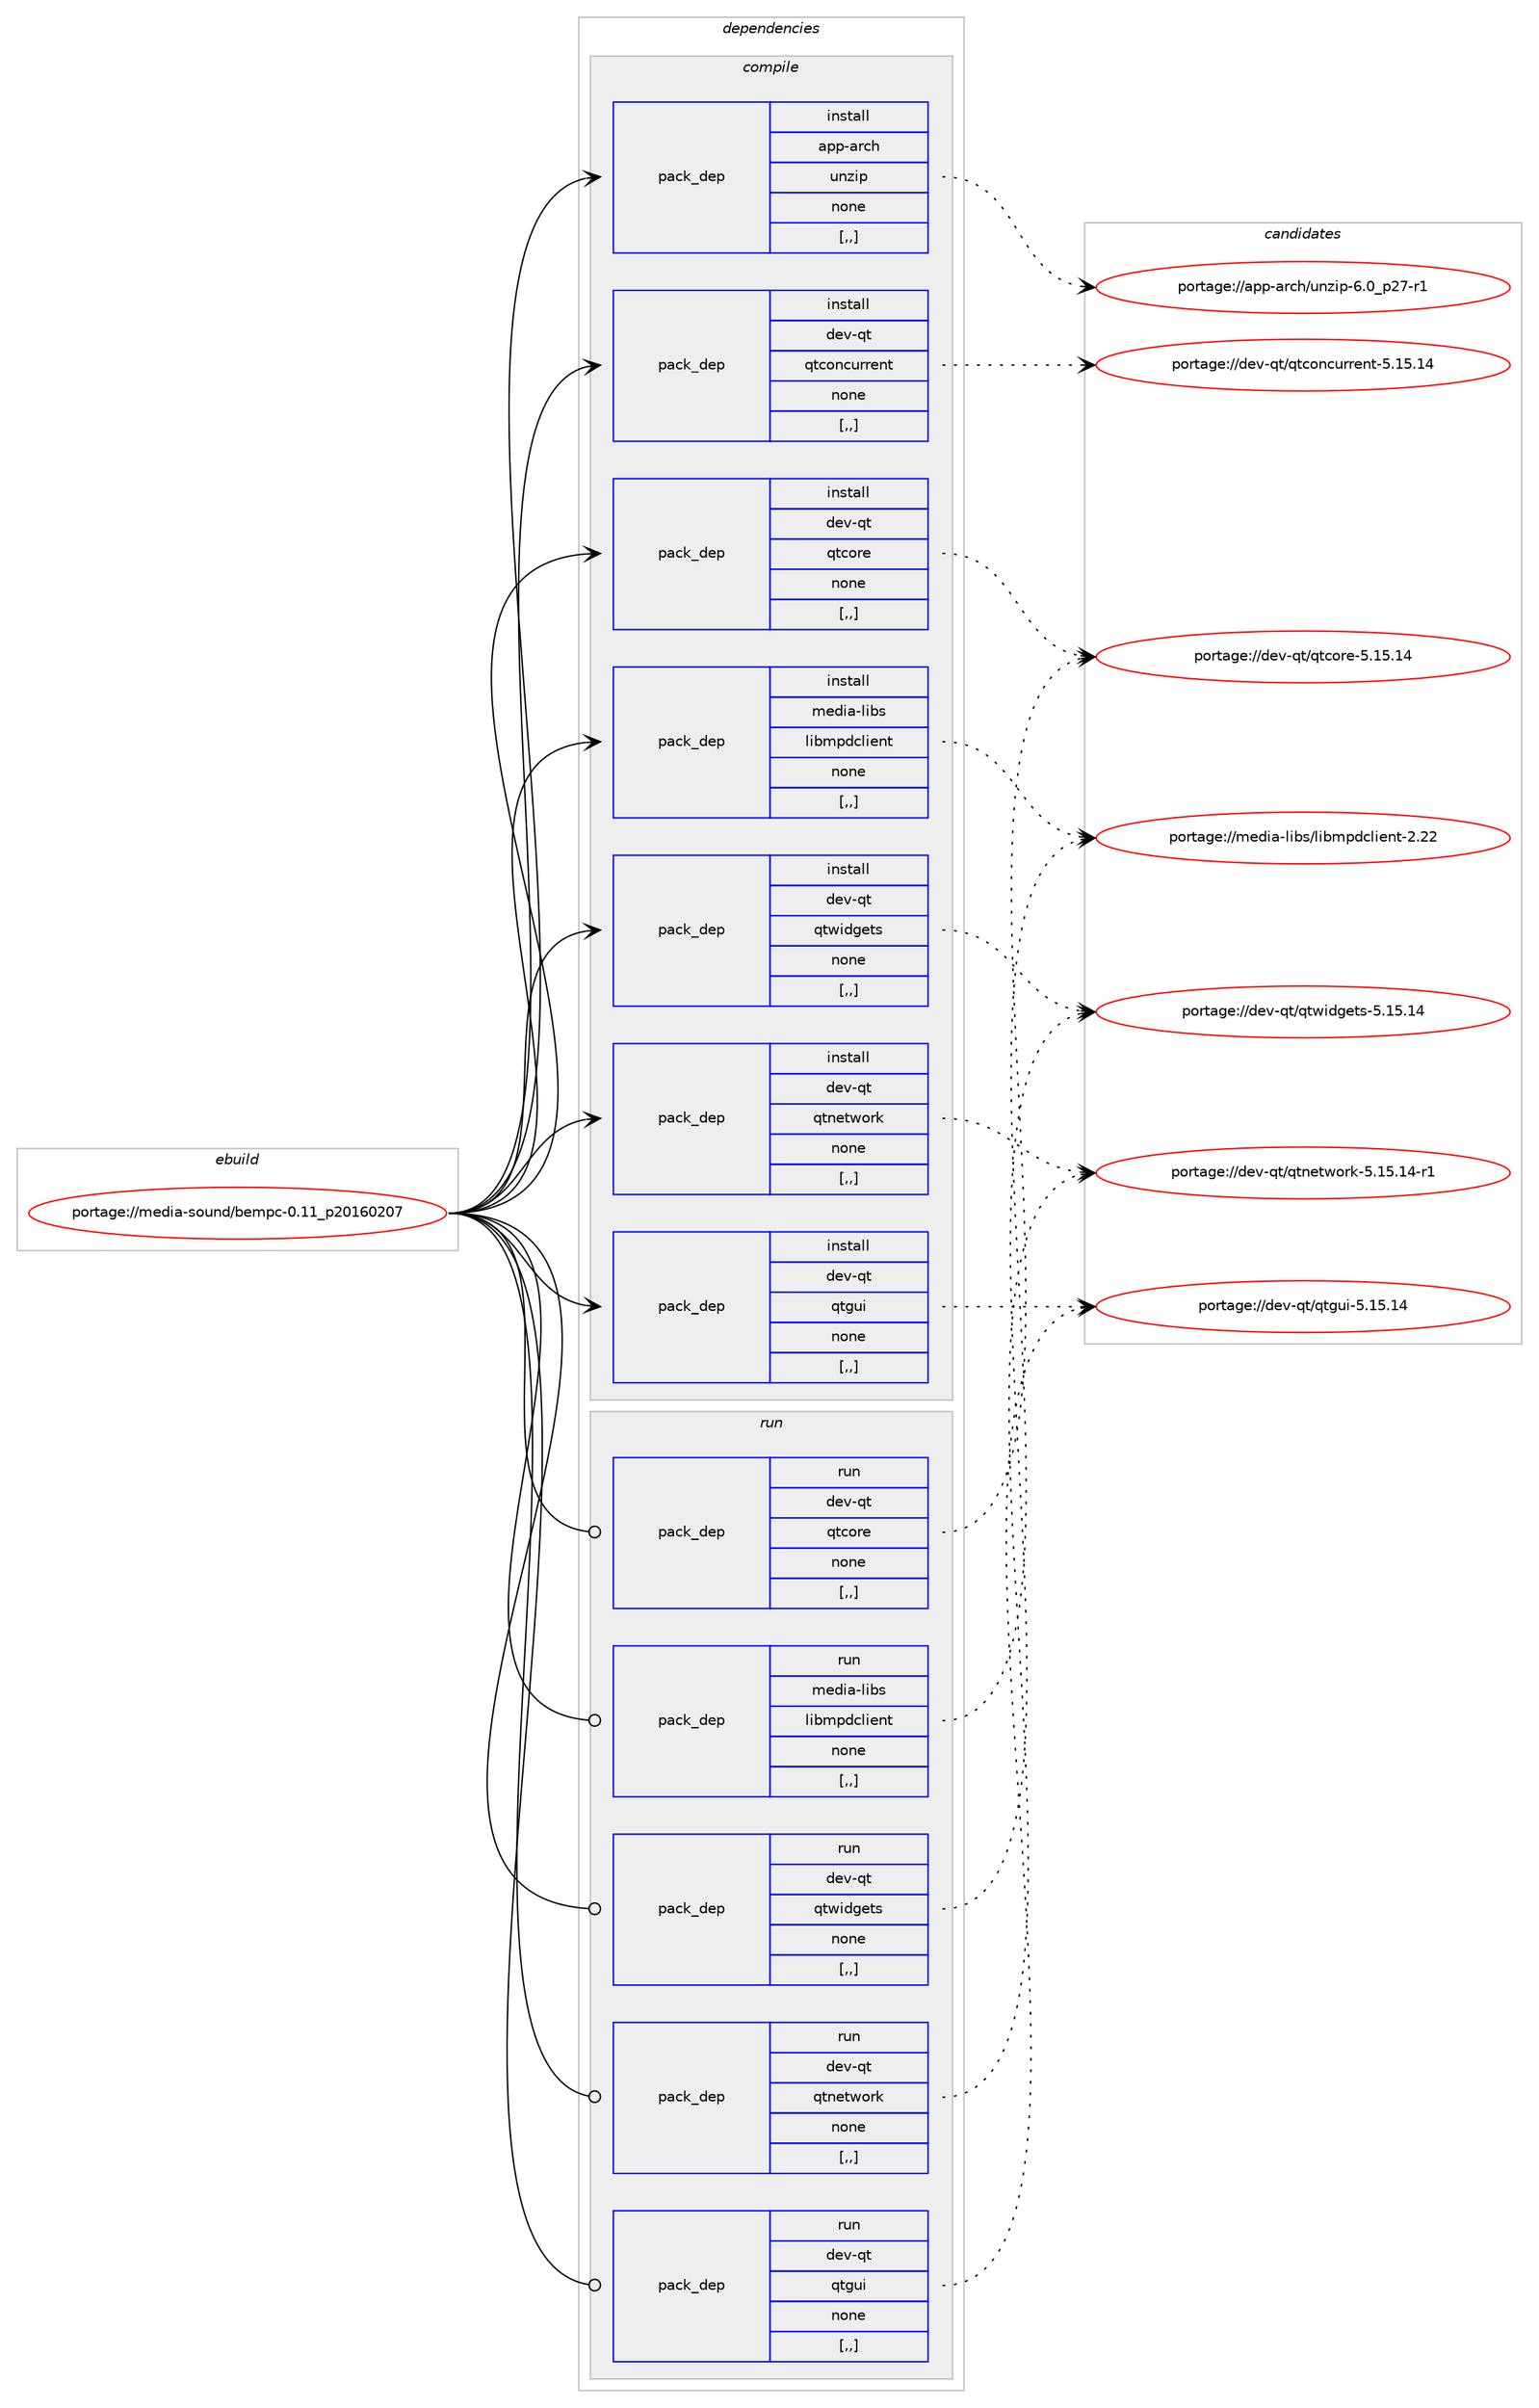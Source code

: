 digraph prolog {

# *************
# Graph options
# *************

newrank=true;
concentrate=true;
compound=true;
graph [rankdir=LR,fontname=Helvetica,fontsize=10,ranksep=1.5];#, ranksep=2.5, nodesep=0.2];
edge  [arrowhead=vee];
node  [fontname=Helvetica,fontsize=10];

# **********
# The ebuild
# **********

subgraph cluster_leftcol {
color=gray;
label=<<i>ebuild</i>>;
id [label="portage://media-sound/bempc-0.11_p20160207", color=red, width=4, href="../media-sound/bempc-0.11_p20160207.svg"];
}

# ****************
# The dependencies
# ****************

subgraph cluster_midcol {
color=gray;
label=<<i>dependencies</i>>;
subgraph cluster_compile {
fillcolor="#eeeeee";
style=filled;
label=<<i>compile</i>>;
subgraph pack231197 {
dependency312696 [label=<<TABLE BORDER="0" CELLBORDER="1" CELLSPACING="0" CELLPADDING="4" WIDTH="220"><TR><TD ROWSPAN="6" CELLPADDING="30">pack_dep</TD></TR><TR><TD WIDTH="110">install</TD></TR><TR><TD>app-arch</TD></TR><TR><TD>unzip</TD></TR><TR><TD>none</TD></TR><TR><TD>[,,]</TD></TR></TABLE>>, shape=none, color=blue];
}
id:e -> dependency312696:w [weight=20,style="solid",arrowhead="vee"];
subgraph pack231198 {
dependency312697 [label=<<TABLE BORDER="0" CELLBORDER="1" CELLSPACING="0" CELLPADDING="4" WIDTH="220"><TR><TD ROWSPAN="6" CELLPADDING="30">pack_dep</TD></TR><TR><TD WIDTH="110">install</TD></TR><TR><TD>dev-qt</TD></TR><TR><TD>qtconcurrent</TD></TR><TR><TD>none</TD></TR><TR><TD>[,,]</TD></TR></TABLE>>, shape=none, color=blue];
}
id:e -> dependency312697:w [weight=20,style="solid",arrowhead="vee"];
subgraph pack231199 {
dependency312698 [label=<<TABLE BORDER="0" CELLBORDER="1" CELLSPACING="0" CELLPADDING="4" WIDTH="220"><TR><TD ROWSPAN="6" CELLPADDING="30">pack_dep</TD></TR><TR><TD WIDTH="110">install</TD></TR><TR><TD>dev-qt</TD></TR><TR><TD>qtcore</TD></TR><TR><TD>none</TD></TR><TR><TD>[,,]</TD></TR></TABLE>>, shape=none, color=blue];
}
id:e -> dependency312698:w [weight=20,style="solid",arrowhead="vee"];
subgraph pack231200 {
dependency312699 [label=<<TABLE BORDER="0" CELLBORDER="1" CELLSPACING="0" CELLPADDING="4" WIDTH="220"><TR><TD ROWSPAN="6" CELLPADDING="30">pack_dep</TD></TR><TR><TD WIDTH="110">install</TD></TR><TR><TD>dev-qt</TD></TR><TR><TD>qtgui</TD></TR><TR><TD>none</TD></TR><TR><TD>[,,]</TD></TR></TABLE>>, shape=none, color=blue];
}
id:e -> dependency312699:w [weight=20,style="solid",arrowhead="vee"];
subgraph pack231201 {
dependency312700 [label=<<TABLE BORDER="0" CELLBORDER="1" CELLSPACING="0" CELLPADDING="4" WIDTH="220"><TR><TD ROWSPAN="6" CELLPADDING="30">pack_dep</TD></TR><TR><TD WIDTH="110">install</TD></TR><TR><TD>dev-qt</TD></TR><TR><TD>qtnetwork</TD></TR><TR><TD>none</TD></TR><TR><TD>[,,]</TD></TR></TABLE>>, shape=none, color=blue];
}
id:e -> dependency312700:w [weight=20,style="solid",arrowhead="vee"];
subgraph pack231202 {
dependency312701 [label=<<TABLE BORDER="0" CELLBORDER="1" CELLSPACING="0" CELLPADDING="4" WIDTH="220"><TR><TD ROWSPAN="6" CELLPADDING="30">pack_dep</TD></TR><TR><TD WIDTH="110">install</TD></TR><TR><TD>dev-qt</TD></TR><TR><TD>qtwidgets</TD></TR><TR><TD>none</TD></TR><TR><TD>[,,]</TD></TR></TABLE>>, shape=none, color=blue];
}
id:e -> dependency312701:w [weight=20,style="solid",arrowhead="vee"];
subgraph pack231203 {
dependency312702 [label=<<TABLE BORDER="0" CELLBORDER="1" CELLSPACING="0" CELLPADDING="4" WIDTH="220"><TR><TD ROWSPAN="6" CELLPADDING="30">pack_dep</TD></TR><TR><TD WIDTH="110">install</TD></TR><TR><TD>media-libs</TD></TR><TR><TD>libmpdclient</TD></TR><TR><TD>none</TD></TR><TR><TD>[,,]</TD></TR></TABLE>>, shape=none, color=blue];
}
id:e -> dependency312702:w [weight=20,style="solid",arrowhead="vee"];
}
subgraph cluster_compileandrun {
fillcolor="#eeeeee";
style=filled;
label=<<i>compile and run</i>>;
}
subgraph cluster_run {
fillcolor="#eeeeee";
style=filled;
label=<<i>run</i>>;
subgraph pack231204 {
dependency312703 [label=<<TABLE BORDER="0" CELLBORDER="1" CELLSPACING="0" CELLPADDING="4" WIDTH="220"><TR><TD ROWSPAN="6" CELLPADDING="30">pack_dep</TD></TR><TR><TD WIDTH="110">run</TD></TR><TR><TD>dev-qt</TD></TR><TR><TD>qtcore</TD></TR><TR><TD>none</TD></TR><TR><TD>[,,]</TD></TR></TABLE>>, shape=none, color=blue];
}
id:e -> dependency312703:w [weight=20,style="solid",arrowhead="odot"];
subgraph pack231205 {
dependency312704 [label=<<TABLE BORDER="0" CELLBORDER="1" CELLSPACING="0" CELLPADDING="4" WIDTH="220"><TR><TD ROWSPAN="6" CELLPADDING="30">pack_dep</TD></TR><TR><TD WIDTH="110">run</TD></TR><TR><TD>dev-qt</TD></TR><TR><TD>qtgui</TD></TR><TR><TD>none</TD></TR><TR><TD>[,,]</TD></TR></TABLE>>, shape=none, color=blue];
}
id:e -> dependency312704:w [weight=20,style="solid",arrowhead="odot"];
subgraph pack231206 {
dependency312705 [label=<<TABLE BORDER="0" CELLBORDER="1" CELLSPACING="0" CELLPADDING="4" WIDTH="220"><TR><TD ROWSPAN="6" CELLPADDING="30">pack_dep</TD></TR><TR><TD WIDTH="110">run</TD></TR><TR><TD>dev-qt</TD></TR><TR><TD>qtnetwork</TD></TR><TR><TD>none</TD></TR><TR><TD>[,,]</TD></TR></TABLE>>, shape=none, color=blue];
}
id:e -> dependency312705:w [weight=20,style="solid",arrowhead="odot"];
subgraph pack231207 {
dependency312706 [label=<<TABLE BORDER="0" CELLBORDER="1" CELLSPACING="0" CELLPADDING="4" WIDTH="220"><TR><TD ROWSPAN="6" CELLPADDING="30">pack_dep</TD></TR><TR><TD WIDTH="110">run</TD></TR><TR><TD>dev-qt</TD></TR><TR><TD>qtwidgets</TD></TR><TR><TD>none</TD></TR><TR><TD>[,,]</TD></TR></TABLE>>, shape=none, color=blue];
}
id:e -> dependency312706:w [weight=20,style="solid",arrowhead="odot"];
subgraph pack231208 {
dependency312707 [label=<<TABLE BORDER="0" CELLBORDER="1" CELLSPACING="0" CELLPADDING="4" WIDTH="220"><TR><TD ROWSPAN="6" CELLPADDING="30">pack_dep</TD></TR><TR><TD WIDTH="110">run</TD></TR><TR><TD>media-libs</TD></TR><TR><TD>libmpdclient</TD></TR><TR><TD>none</TD></TR><TR><TD>[,,]</TD></TR></TABLE>>, shape=none, color=blue];
}
id:e -> dependency312707:w [weight=20,style="solid",arrowhead="odot"];
}
}

# **************
# The candidates
# **************

subgraph cluster_choices {
rank=same;
color=gray;
label=<<i>candidates</i>>;

subgraph choice231197 {
color=black;
nodesep=1;
choice9711211245971149910447117110122105112455446489511250554511449 [label="portage://app-arch/unzip-6.0_p27-r1", color=red, width=4,href="../app-arch/unzip-6.0_p27-r1.svg"];
dependency312696:e -> choice9711211245971149910447117110122105112455446489511250554511449:w [style=dotted,weight="100"];
}
subgraph choice231198 {
color=black;
nodesep=1;
choice100101118451131164711311699111110991171141141011101164553464953464952 [label="portage://dev-qt/qtconcurrent-5.15.14", color=red, width=4,href="../dev-qt/qtconcurrent-5.15.14.svg"];
dependency312697:e -> choice100101118451131164711311699111110991171141141011101164553464953464952:w [style=dotted,weight="100"];
}
subgraph choice231199 {
color=black;
nodesep=1;
choice1001011184511311647113116991111141014553464953464952 [label="portage://dev-qt/qtcore-5.15.14", color=red, width=4,href="../dev-qt/qtcore-5.15.14.svg"];
dependency312698:e -> choice1001011184511311647113116991111141014553464953464952:w [style=dotted,weight="100"];
}
subgraph choice231200 {
color=black;
nodesep=1;
choice10010111845113116471131161031171054553464953464952 [label="portage://dev-qt/qtgui-5.15.14", color=red, width=4,href="../dev-qt/qtgui-5.15.14.svg"];
dependency312699:e -> choice10010111845113116471131161031171054553464953464952:w [style=dotted,weight="100"];
}
subgraph choice231201 {
color=black;
nodesep=1;
choice100101118451131164711311611010111611911111410745534649534649524511449 [label="portage://dev-qt/qtnetwork-5.15.14-r1", color=red, width=4,href="../dev-qt/qtnetwork-5.15.14-r1.svg"];
dependency312700:e -> choice100101118451131164711311611010111611911111410745534649534649524511449:w [style=dotted,weight="100"];
}
subgraph choice231202 {
color=black;
nodesep=1;
choice10010111845113116471131161191051001031011161154553464953464952 [label="portage://dev-qt/qtwidgets-5.15.14", color=red, width=4,href="../dev-qt/qtwidgets-5.15.14.svg"];
dependency312701:e -> choice10010111845113116471131161191051001031011161154553464953464952:w [style=dotted,weight="100"];
}
subgraph choice231203 {
color=black;
nodesep=1;
choice1091011001059745108105981154710810598109112100991081051011101164550465050 [label="portage://media-libs/libmpdclient-2.22", color=red, width=4,href="../media-libs/libmpdclient-2.22.svg"];
dependency312702:e -> choice1091011001059745108105981154710810598109112100991081051011101164550465050:w [style=dotted,weight="100"];
}
subgraph choice231204 {
color=black;
nodesep=1;
choice1001011184511311647113116991111141014553464953464952 [label="portage://dev-qt/qtcore-5.15.14", color=red, width=4,href="../dev-qt/qtcore-5.15.14.svg"];
dependency312703:e -> choice1001011184511311647113116991111141014553464953464952:w [style=dotted,weight="100"];
}
subgraph choice231205 {
color=black;
nodesep=1;
choice10010111845113116471131161031171054553464953464952 [label="portage://dev-qt/qtgui-5.15.14", color=red, width=4,href="../dev-qt/qtgui-5.15.14.svg"];
dependency312704:e -> choice10010111845113116471131161031171054553464953464952:w [style=dotted,weight="100"];
}
subgraph choice231206 {
color=black;
nodesep=1;
choice100101118451131164711311611010111611911111410745534649534649524511449 [label="portage://dev-qt/qtnetwork-5.15.14-r1", color=red, width=4,href="../dev-qt/qtnetwork-5.15.14-r1.svg"];
dependency312705:e -> choice100101118451131164711311611010111611911111410745534649534649524511449:w [style=dotted,weight="100"];
}
subgraph choice231207 {
color=black;
nodesep=1;
choice10010111845113116471131161191051001031011161154553464953464952 [label="portage://dev-qt/qtwidgets-5.15.14", color=red, width=4,href="../dev-qt/qtwidgets-5.15.14.svg"];
dependency312706:e -> choice10010111845113116471131161191051001031011161154553464953464952:w [style=dotted,weight="100"];
}
subgraph choice231208 {
color=black;
nodesep=1;
choice1091011001059745108105981154710810598109112100991081051011101164550465050 [label="portage://media-libs/libmpdclient-2.22", color=red, width=4,href="../media-libs/libmpdclient-2.22.svg"];
dependency312707:e -> choice1091011001059745108105981154710810598109112100991081051011101164550465050:w [style=dotted,weight="100"];
}
}

}
